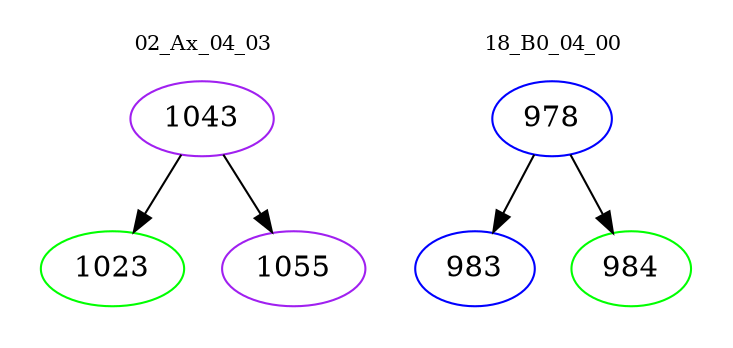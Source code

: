 digraph{
subgraph cluster_0 {
color = white
label = "02_Ax_04_03";
fontsize=10;
T0_1043 [label="1043", color="purple"]
T0_1043 -> T0_1023 [color="black"]
T0_1023 [label="1023", color="green"]
T0_1043 -> T0_1055 [color="black"]
T0_1055 [label="1055", color="purple"]
}
subgraph cluster_1 {
color = white
label = "18_B0_04_00";
fontsize=10;
T1_978 [label="978", color="blue"]
T1_978 -> T1_983 [color="black"]
T1_983 [label="983", color="blue"]
T1_978 -> T1_984 [color="black"]
T1_984 [label="984", color="green"]
}
}
